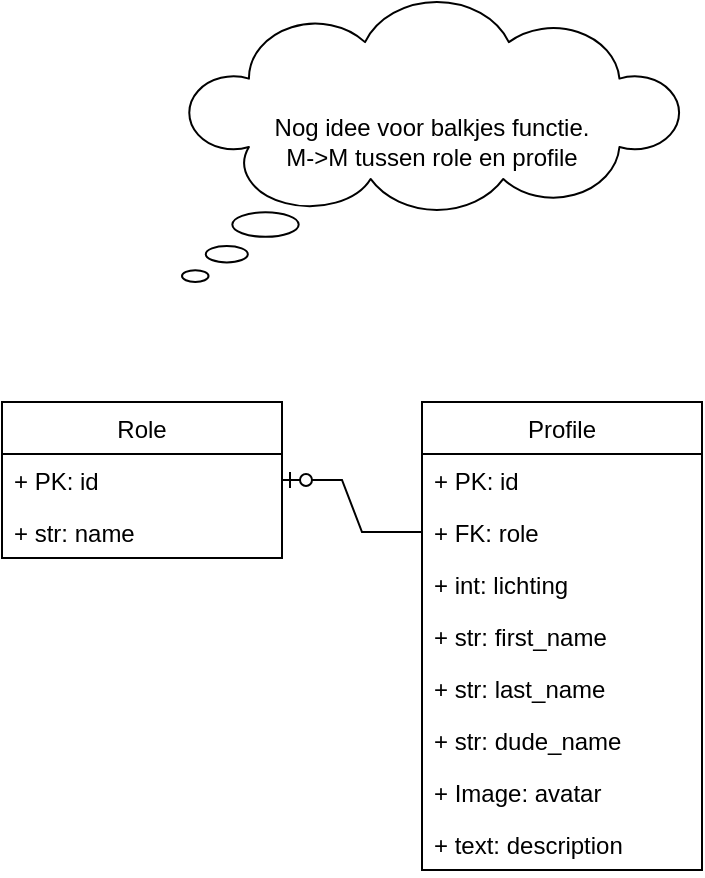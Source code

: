 <mxfile version="15.8.7" type="device"><diagram id="_QPimXOVDnTwP9W_loUF" name="Page-1"><mxGraphModel dx="1422" dy="865" grid="1" gridSize="10" guides="1" tooltips="1" connect="1" arrows="1" fold="1" page="1" pageScale="1" pageWidth="850" pageHeight="1100" math="0" shadow="0"><root><mxCell id="0"/><mxCell id="1" parent="0"/><mxCell id="yLZQUOsWoObENTrKJzBG-1" value="Profile" style="swimlane;fontStyle=0;childLayout=stackLayout;horizontal=1;startSize=26;fillColor=none;horizontalStack=0;resizeParent=1;resizeParentMax=0;resizeLast=0;collapsible=1;marginBottom=0;" vertex="1" parent="1"><mxGeometry x="480" y="360" width="140" height="234" as="geometry"/></mxCell><mxCell id="yLZQUOsWoObENTrKJzBG-2" value="+ PK: id" style="text;strokeColor=none;fillColor=none;align=left;verticalAlign=top;spacingLeft=4;spacingRight=4;overflow=hidden;rotatable=0;points=[[0,0.5],[1,0.5]];portConstraint=eastwest;" vertex="1" parent="yLZQUOsWoObENTrKJzBG-1"><mxGeometry y="26" width="140" height="26" as="geometry"/></mxCell><mxCell id="yLZQUOsWoObENTrKJzBG-3" value="+ FK: role" style="text;strokeColor=none;fillColor=none;align=left;verticalAlign=top;spacingLeft=4;spacingRight=4;overflow=hidden;rotatable=0;points=[[0,0.5],[1,0.5]];portConstraint=eastwest;" vertex="1" parent="yLZQUOsWoObENTrKJzBG-1"><mxGeometry y="52" width="140" height="26" as="geometry"/></mxCell><mxCell id="yLZQUOsWoObENTrKJzBG-22" value="+ int: lichting" style="text;strokeColor=none;fillColor=none;align=left;verticalAlign=top;spacingLeft=4;spacingRight=4;overflow=hidden;rotatable=0;points=[[0,0.5],[1,0.5]];portConstraint=eastwest;" vertex="1" parent="yLZQUOsWoObENTrKJzBG-1"><mxGeometry y="78" width="140" height="26" as="geometry"/></mxCell><mxCell id="yLZQUOsWoObENTrKJzBG-4" value="+ str: first_name" style="text;strokeColor=none;fillColor=none;align=left;verticalAlign=top;spacingLeft=4;spacingRight=4;overflow=hidden;rotatable=0;points=[[0,0.5],[1,0.5]];portConstraint=eastwest;" vertex="1" parent="yLZQUOsWoObENTrKJzBG-1"><mxGeometry y="104" width="140" height="26" as="geometry"/></mxCell><mxCell id="yLZQUOsWoObENTrKJzBG-10" value="+ str: last_name" style="text;strokeColor=none;fillColor=none;align=left;verticalAlign=top;spacingLeft=4;spacingRight=4;overflow=hidden;rotatable=0;points=[[0,0.5],[1,0.5]];portConstraint=eastwest;" vertex="1" parent="yLZQUOsWoObENTrKJzBG-1"><mxGeometry y="130" width="140" height="26" as="geometry"/></mxCell><mxCell id="yLZQUOsWoObENTrKJzBG-11" value="+ str: dude_name" style="text;strokeColor=none;fillColor=none;align=left;verticalAlign=top;spacingLeft=4;spacingRight=4;overflow=hidden;rotatable=0;points=[[0,0.5],[1,0.5]];portConstraint=eastwest;" vertex="1" parent="yLZQUOsWoObENTrKJzBG-1"><mxGeometry y="156" width="140" height="26" as="geometry"/></mxCell><mxCell id="yLZQUOsWoObENTrKJzBG-12" value="+ Image: avatar" style="text;strokeColor=none;fillColor=none;align=left;verticalAlign=top;spacingLeft=4;spacingRight=4;overflow=hidden;rotatable=0;points=[[0,0.5],[1,0.5]];portConstraint=eastwest;" vertex="1" parent="yLZQUOsWoObENTrKJzBG-1"><mxGeometry y="182" width="140" height="26" as="geometry"/></mxCell><mxCell id="yLZQUOsWoObENTrKJzBG-13" value="+ text: description" style="text;strokeColor=none;fillColor=none;align=left;verticalAlign=top;spacingLeft=4;spacingRight=4;overflow=hidden;rotatable=0;points=[[0,0.5],[1,0.5]];portConstraint=eastwest;" vertex="1" parent="yLZQUOsWoObENTrKJzBG-1"><mxGeometry y="208" width="140" height="26" as="geometry"/></mxCell><mxCell id="yLZQUOsWoObENTrKJzBG-5" value="Role" style="swimlane;fontStyle=0;childLayout=stackLayout;horizontal=1;startSize=26;fillColor=none;horizontalStack=0;resizeParent=1;resizeParentMax=0;resizeLast=0;collapsible=1;marginBottom=0;" vertex="1" parent="1"><mxGeometry x="270" y="360" width="140" height="78" as="geometry"/></mxCell><mxCell id="yLZQUOsWoObENTrKJzBG-6" value="+ PK: id" style="text;strokeColor=none;fillColor=none;align=left;verticalAlign=top;spacingLeft=4;spacingRight=4;overflow=hidden;rotatable=0;points=[[0,0.5],[1,0.5]];portConstraint=eastwest;" vertex="1" parent="yLZQUOsWoObENTrKJzBG-5"><mxGeometry y="26" width="140" height="26" as="geometry"/></mxCell><mxCell id="yLZQUOsWoObENTrKJzBG-9" value="+ str: name" style="text;strokeColor=none;fillColor=none;align=left;verticalAlign=top;spacingLeft=4;spacingRight=4;overflow=hidden;rotatable=0;points=[[0,0.5],[1,0.5]];portConstraint=eastwest;" vertex="1" parent="yLZQUOsWoObENTrKJzBG-5"><mxGeometry y="52" width="140" height="26" as="geometry"/></mxCell><mxCell id="yLZQUOsWoObENTrKJzBG-23" value="Nog idee voor balkjes functie. &lt;br&gt;M-&amp;gt;M tussen role en profile" style="whiteSpace=wrap;html=1;shape=mxgraph.basic.cloud_callout" vertex="1" parent="1"><mxGeometry x="360" y="160" width="250" height="140" as="geometry"/></mxCell><mxCell id="yLZQUOsWoObENTrKJzBG-24" value="" style="edgeStyle=entityRelationEdgeStyle;fontSize=12;html=1;endArrow=ERzeroToOne;endFill=1;rounded=0;entryX=1;entryY=0.5;entryDx=0;entryDy=0;exitX=0;exitY=0.5;exitDx=0;exitDy=0;" edge="1" parent="1" source="yLZQUOsWoObENTrKJzBG-3" target="yLZQUOsWoObENTrKJzBG-6"><mxGeometry width="100" height="100" relative="1" as="geometry"><mxPoint x="280" y="620" as="sourcePoint"/><mxPoint x="380" y="520" as="targetPoint"/></mxGeometry></mxCell></root></mxGraphModel></diagram></mxfile>